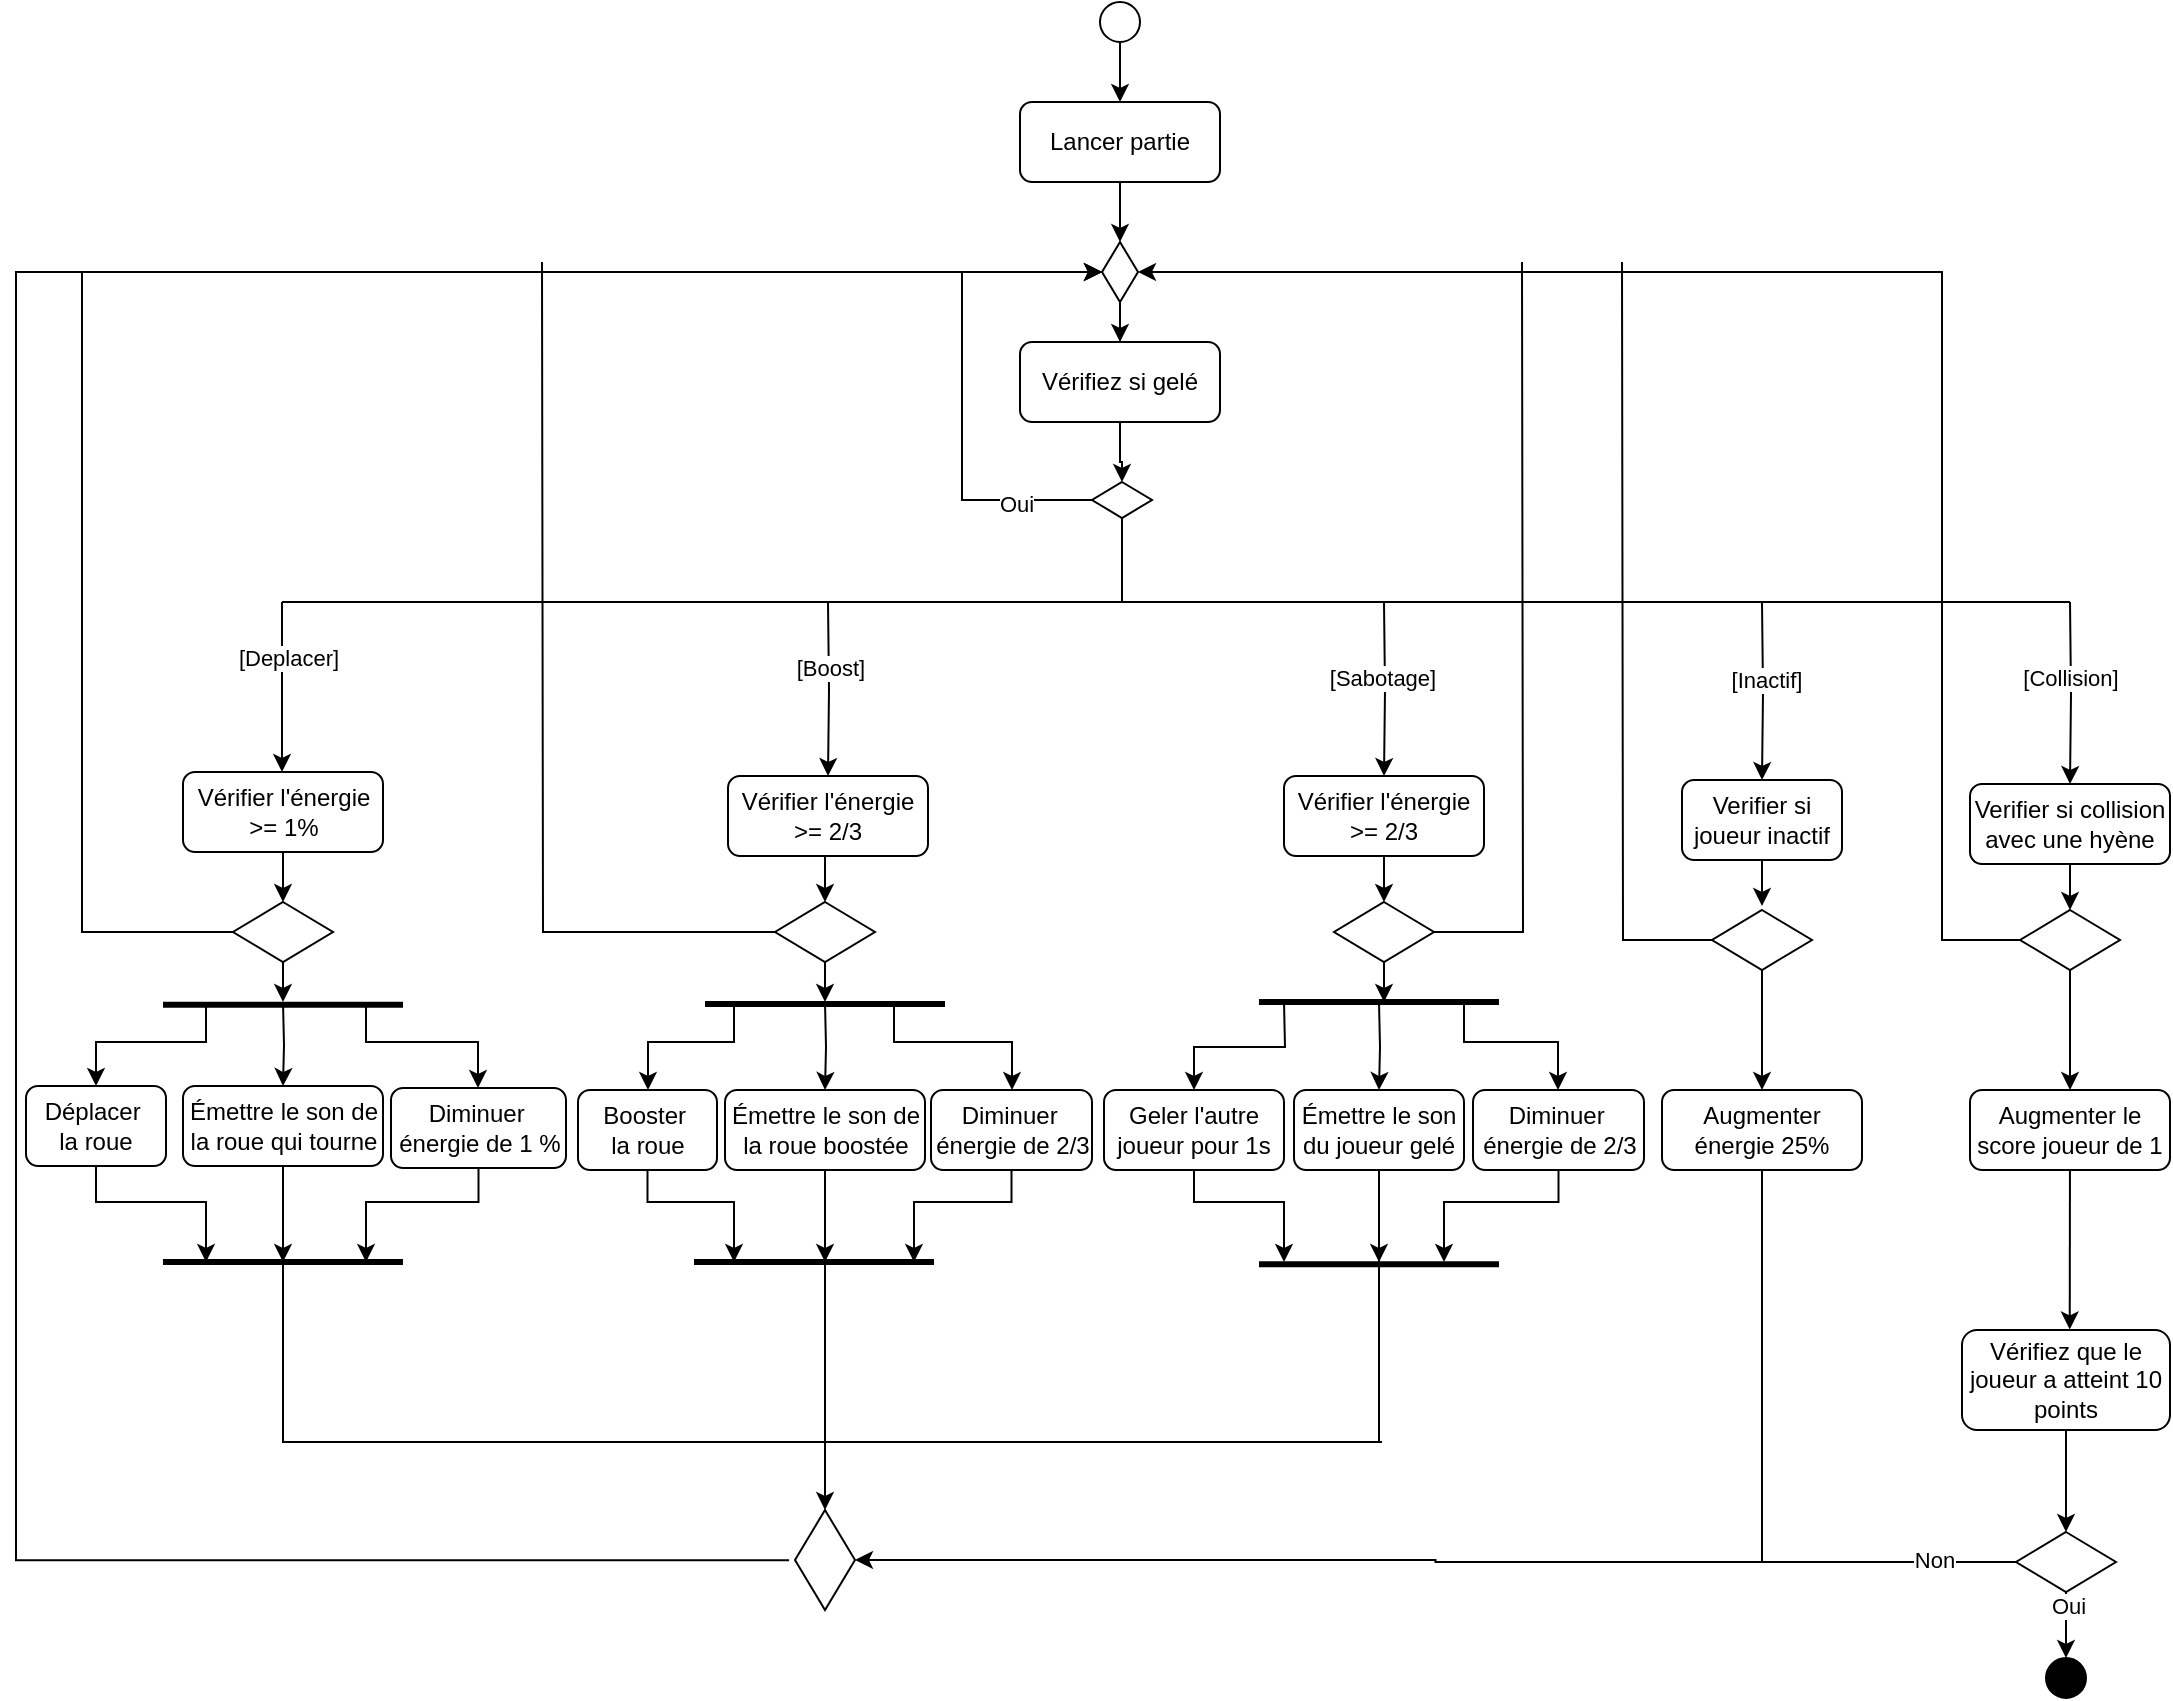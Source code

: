 <mxfile version="26.2.13">
  <diagram name="Page-1" id="c7-hRY8DfMiNaXvnUUdZ">
    <mxGraphModel dx="1589" dy="860" grid="1" gridSize="10" guides="1" tooltips="1" connect="1" arrows="1" fold="1" page="1" pageScale="1" pageWidth="1100" pageHeight="850" math="0" shadow="0">
      <root>
        <mxCell id="0" />
        <mxCell id="1" parent="0" />
        <mxCell id="Nvft40sG64JCW1DYEv6T-74" style="edgeStyle=orthogonalEdgeStyle;rounded=0;orthogonalLoop=1;jettySize=auto;html=1;entryX=0.5;entryY=0;entryDx=0;entryDy=0;" parent="1" source="i3L0F_zGx0VAiGbkec1p-2" target="i3L0F_zGx0VAiGbkec1p-9" edge="1">
          <mxGeometry relative="1" as="geometry" />
        </mxCell>
        <mxCell id="i3L0F_zGx0VAiGbkec1p-2" value="" style="ellipse;whiteSpace=wrap;html=1;aspect=fixed;" parent="1" vertex="1">
          <mxGeometry x="549" width="20" height="20" as="geometry" />
        </mxCell>
        <mxCell id="Nvft40sG64JCW1DYEv6T-75" style="edgeStyle=orthogonalEdgeStyle;rounded=0;orthogonalLoop=1;jettySize=auto;html=1;entryX=0.5;entryY=0;entryDx=0;entryDy=0;" parent="1" source="i3L0F_zGx0VAiGbkec1p-9" target="Nvft40sG64JCW1DYEv6T-73" edge="1">
          <mxGeometry relative="1" as="geometry" />
        </mxCell>
        <mxCell id="i3L0F_zGx0VAiGbkec1p-9" value="Lancer partie" style="rounded=1;whiteSpace=wrap;html=1;" parent="1" vertex="1">
          <mxGeometry x="509" y="50" width="100" height="40" as="geometry" />
        </mxCell>
        <mxCell id="Nvft40sG64JCW1DYEv6T-15" style="edgeStyle=orthogonalEdgeStyle;rounded=0;orthogonalLoop=1;jettySize=auto;html=1;entryX=0.5;entryY=0;entryDx=0;entryDy=0;" parent="1" source="i3L0F_zGx0VAiGbkec1p-17" target="Nvft40sG64JCW1DYEv6T-11" edge="1">
          <mxGeometry relative="1" as="geometry" />
        </mxCell>
        <mxCell id="Nvft40sG64JCW1DYEv6T-81" style="edgeStyle=orthogonalEdgeStyle;rounded=0;orthogonalLoop=1;jettySize=auto;html=1;" parent="1" target="i3L0F_zGx0VAiGbkec1p-17" edge="1">
          <mxGeometry relative="1" as="geometry">
            <mxPoint x="140" y="300" as="sourcePoint" />
          </mxGeometry>
        </mxCell>
        <mxCell id="Nvft40sG64JCW1DYEv6T-108" value="[Deplacer]" style="edgeLabel;html=1;align=center;verticalAlign=middle;resizable=0;points=[];" parent="Nvft40sG64JCW1DYEv6T-81" vertex="1" connectable="0">
          <mxGeometry x="-0.352" y="3" relative="1" as="geometry">
            <mxPoint as="offset" />
          </mxGeometry>
        </mxCell>
        <mxCell id="i3L0F_zGx0VAiGbkec1p-17" value="Vérifier l&#39;énergie &amp;gt;= 1%" style="rounded=1;whiteSpace=wrap;html=1;" parent="1" vertex="1">
          <mxGeometry x="90.5" y="385" width="100" height="40" as="geometry" />
        </mxCell>
        <mxCell id="Nvft40sG64JCW1DYEv6T-77" style="edgeStyle=orthogonalEdgeStyle;rounded=0;orthogonalLoop=1;jettySize=auto;html=1;entryX=0.5;entryY=0;entryDx=0;entryDy=0;" parent="1" source="i3L0F_zGx0VAiGbkec1p-18" target="Nvft40sG64JCW1DYEv6T-72" edge="1">
          <mxGeometry relative="1" as="geometry" />
        </mxCell>
        <mxCell id="i3L0F_zGx0VAiGbkec1p-18" value="Vérifiez si gelé" style="rounded=1;whiteSpace=wrap;html=1;" parent="1" vertex="1">
          <mxGeometry x="509" y="170" width="100" height="40" as="geometry" />
        </mxCell>
        <mxCell id="Nvft40sG64JCW1DYEv6T-17" style="edgeStyle=orthogonalEdgeStyle;rounded=0;orthogonalLoop=1;jettySize=auto;html=1;exitX=0.5;exitY=0;exitDx=0;exitDy=0;entryX=0.5;entryY=0;entryDx=0;entryDy=0;" parent="1" target="i3L0F_zGx0VAiGbkec1p-19" edge="1">
          <mxGeometry relative="1" as="geometry">
            <mxPoint x="102" y="500" as="sourcePoint" />
            <Array as="points">
              <mxPoint x="102" y="520" />
              <mxPoint x="47" y="520" />
            </Array>
          </mxGeometry>
        </mxCell>
        <mxCell id="Nvft40sG64JCW1DYEv6T-20" style="edgeStyle=orthogonalEdgeStyle;rounded=0;orthogonalLoop=1;jettySize=auto;html=1;" parent="1" source="i3L0F_zGx0VAiGbkec1p-19" edge="1">
          <mxGeometry relative="1" as="geometry">
            <mxPoint x="102" y="630" as="targetPoint" />
            <Array as="points">
              <mxPoint x="47" y="600" />
              <mxPoint x="102" y="600" />
            </Array>
          </mxGeometry>
        </mxCell>
        <mxCell id="i3L0F_zGx0VAiGbkec1p-19" value="Déplacer&amp;nbsp;&lt;div&gt;la roue&lt;/div&gt;" style="rounded=1;whiteSpace=wrap;html=1;" parent="1" vertex="1">
          <mxGeometry x="12" y="542" width="70" height="40" as="geometry" />
        </mxCell>
        <mxCell id="Nvft40sG64JCW1DYEv6T-18" style="edgeStyle=orthogonalEdgeStyle;rounded=0;orthogonalLoop=1;jettySize=auto;html=1;" parent="1" target="i3L0F_zGx0VAiGbkec1p-20" edge="1">
          <mxGeometry relative="1" as="geometry">
            <mxPoint x="140.5" y="500" as="sourcePoint" />
          </mxGeometry>
        </mxCell>
        <mxCell id="Nvft40sG64JCW1DYEv6T-21" style="edgeStyle=orthogonalEdgeStyle;rounded=0;orthogonalLoop=1;jettySize=auto;html=1;" parent="1" source="i3L0F_zGx0VAiGbkec1p-20" edge="1">
          <mxGeometry relative="1" as="geometry">
            <mxPoint x="140.5" y="630" as="targetPoint" />
          </mxGeometry>
        </mxCell>
        <mxCell id="Nvft40sG64JCW1DYEv6T-99" style="edgeStyle=orthogonalEdgeStyle;rounded=0;orthogonalLoop=1;jettySize=auto;html=1;endArrow=none;startFill=0;" parent="1" source="i3L0F_zGx0VAiGbkec1p-20" edge="1">
          <mxGeometry relative="1" as="geometry">
            <mxPoint x="140.5" y="720" as="targetPoint" />
          </mxGeometry>
        </mxCell>
        <mxCell id="i3L0F_zGx0VAiGbkec1p-20" value="Émettre le son de la roue qui tourne" style="rounded=1;whiteSpace=wrap;html=1;" parent="1" vertex="1">
          <mxGeometry x="90.5" y="542" width="100" height="40" as="geometry" />
        </mxCell>
        <mxCell id="Nvft40sG64JCW1DYEv6T-19" style="edgeStyle=orthogonalEdgeStyle;rounded=0;orthogonalLoop=1;jettySize=auto;html=1;" parent="1" target="i3L0F_zGx0VAiGbkec1p-22" edge="1">
          <mxGeometry relative="1" as="geometry">
            <mxPoint x="182" y="500" as="sourcePoint" />
            <Array as="points">
              <mxPoint x="182" y="520" />
              <mxPoint x="238" y="520" />
            </Array>
          </mxGeometry>
        </mxCell>
        <mxCell id="Nvft40sG64JCW1DYEv6T-22" style="edgeStyle=orthogonalEdgeStyle;rounded=0;orthogonalLoop=1;jettySize=auto;html=1;" parent="1" source="i3L0F_zGx0VAiGbkec1p-22" edge="1">
          <mxGeometry relative="1" as="geometry">
            <mxPoint x="182" y="630" as="targetPoint" />
            <Array as="points">
              <mxPoint x="238" y="600" />
              <mxPoint x="182" y="600" />
            </Array>
          </mxGeometry>
        </mxCell>
        <mxCell id="i3L0F_zGx0VAiGbkec1p-22" value="Diminuer&amp;nbsp;&lt;div&gt;énergie de 1 %&lt;/div&gt;" style="rounded=1;whiteSpace=wrap;html=1;" parent="1" vertex="1">
          <mxGeometry x="194.5" y="543" width="87.5" height="40" as="geometry" />
        </mxCell>
        <mxCell id="i3L0F_zGx0VAiGbkec1p-27" value="" style="endArrow=none;html=1;rounded=0;endSize=6;startSize=6;strokeWidth=3;" parent="1" edge="1">
          <mxGeometry width="50" height="50" relative="1" as="geometry">
            <mxPoint x="80.5" y="501.41" as="sourcePoint" />
            <mxPoint x="200.5" y="501.41" as="targetPoint" />
          </mxGeometry>
        </mxCell>
        <mxCell id="i3L0F_zGx0VAiGbkec1p-30" value="" style="endArrow=none;html=1;rounded=0;endSize=6;startSize=6;strokeWidth=3;" parent="1" edge="1">
          <mxGeometry width="50" height="50" relative="1" as="geometry">
            <mxPoint x="80.5" y="630" as="sourcePoint" />
            <mxPoint x="200.5" y="630" as="targetPoint" />
          </mxGeometry>
        </mxCell>
        <mxCell id="Nvft40sG64JCW1DYEv6T-37" style="edgeStyle=orthogonalEdgeStyle;rounded=0;orthogonalLoop=1;jettySize=auto;html=1;entryX=0.5;entryY=0;entryDx=0;entryDy=0;" parent="1" source="i3L0F_zGx0VAiGbkec1p-60" target="Nvft40sG64JCW1DYEv6T-36" edge="1">
          <mxGeometry relative="1" as="geometry">
            <Array as="points">
              <mxPoint x="411.5" y="440" />
              <mxPoint x="411.5" y="440" />
            </Array>
          </mxGeometry>
        </mxCell>
        <mxCell id="Nvft40sG64JCW1DYEv6T-82" style="edgeStyle=orthogonalEdgeStyle;rounded=0;orthogonalLoop=1;jettySize=auto;html=1;" parent="1" target="i3L0F_zGx0VAiGbkec1p-60" edge="1">
          <mxGeometry relative="1" as="geometry">
            <mxPoint x="413" y="300" as="sourcePoint" />
          </mxGeometry>
        </mxCell>
        <mxCell id="Nvft40sG64JCW1DYEv6T-109" value="[Boost]" style="edgeLabel;html=1;align=center;verticalAlign=middle;resizable=0;points=[];" parent="Nvft40sG64JCW1DYEv6T-82" vertex="1" connectable="0">
          <mxGeometry x="-0.263" relative="1" as="geometry">
            <mxPoint y="1" as="offset" />
          </mxGeometry>
        </mxCell>
        <mxCell id="i3L0F_zGx0VAiGbkec1p-60" value="Vérifier l&#39;énergie &amp;gt;= 2/3" style="rounded=1;whiteSpace=wrap;html=1;" parent="1" vertex="1">
          <mxGeometry x="363" y="387" width="100" height="40" as="geometry" />
        </mxCell>
        <mxCell id="Nvft40sG64JCW1DYEv6T-42" style="edgeStyle=orthogonalEdgeStyle;rounded=0;orthogonalLoop=1;jettySize=auto;html=1;" parent="1" target="i3L0F_zGx0VAiGbkec1p-62" edge="1">
          <mxGeometry relative="1" as="geometry">
            <mxPoint x="366" y="500" as="sourcePoint" />
            <Array as="points">
              <mxPoint x="366" y="520" />
              <mxPoint x="323" y="520" />
            </Array>
          </mxGeometry>
        </mxCell>
        <mxCell id="Nvft40sG64JCW1DYEv6T-44" style="edgeStyle=orthogonalEdgeStyle;rounded=0;orthogonalLoop=1;jettySize=auto;html=1;" parent="1" source="i3L0F_zGx0VAiGbkec1p-62" edge="1">
          <mxGeometry relative="1" as="geometry">
            <mxPoint x="366" y="630" as="targetPoint" />
            <Array as="points">
              <mxPoint x="323" y="600" />
              <mxPoint x="366" y="600" />
            </Array>
          </mxGeometry>
        </mxCell>
        <mxCell id="i3L0F_zGx0VAiGbkec1p-62" value="Booster&amp;nbsp;&lt;div&gt;la roue&lt;/div&gt;" style="rounded=1;whiteSpace=wrap;html=1;" parent="1" vertex="1">
          <mxGeometry x="288" y="544" width="69.5" height="40" as="geometry" />
        </mxCell>
        <mxCell id="Nvft40sG64JCW1DYEv6T-41" style="edgeStyle=orthogonalEdgeStyle;rounded=0;orthogonalLoop=1;jettySize=auto;html=1;" parent="1" target="i3L0F_zGx0VAiGbkec1p-64" edge="1">
          <mxGeometry relative="1" as="geometry">
            <mxPoint x="411.5" y="500" as="sourcePoint" />
          </mxGeometry>
        </mxCell>
        <mxCell id="Nvft40sG64JCW1DYEv6T-45" style="edgeStyle=orthogonalEdgeStyle;rounded=0;orthogonalLoop=1;jettySize=auto;html=1;" parent="1" source="i3L0F_zGx0VAiGbkec1p-64" edge="1">
          <mxGeometry relative="1" as="geometry">
            <mxPoint x="411.5" y="630" as="targetPoint" />
          </mxGeometry>
        </mxCell>
        <mxCell id="Nvft40sG64JCW1DYEv6T-98" style="edgeStyle=orthogonalEdgeStyle;rounded=0;orthogonalLoop=1;jettySize=auto;html=1;endArrow=none;startFill=0;" parent="1" source="i3L0F_zGx0VAiGbkec1p-64" edge="1">
          <mxGeometry relative="1" as="geometry">
            <mxPoint x="411.5" y="720" as="targetPoint" />
          </mxGeometry>
        </mxCell>
        <mxCell id="Nvft40sG64JCW1DYEv6T-104" style="edgeStyle=orthogonalEdgeStyle;rounded=0;orthogonalLoop=1;jettySize=auto;html=1;entryX=0.5;entryY=0;entryDx=0;entryDy=0;" parent="1" source="i3L0F_zGx0VAiGbkec1p-64" target="i3L0F_zGx0VAiGbkec1p-106" edge="1">
          <mxGeometry relative="1" as="geometry" />
        </mxCell>
        <mxCell id="i3L0F_zGx0VAiGbkec1p-64" value="Émettre le son de la roue boostée" style="rounded=1;whiteSpace=wrap;html=1;" parent="1" vertex="1">
          <mxGeometry x="361.5" y="544" width="100" height="40" as="geometry" />
        </mxCell>
        <mxCell id="Nvft40sG64JCW1DYEv6T-43" style="edgeStyle=orthogonalEdgeStyle;rounded=0;orthogonalLoop=1;jettySize=auto;html=1;" parent="1" target="i3L0F_zGx0VAiGbkec1p-66" edge="1">
          <mxGeometry relative="1" as="geometry">
            <mxPoint x="446.0" y="500" as="sourcePoint" />
            <Array as="points">
              <mxPoint x="446" y="520" />
              <mxPoint x="505" y="520" />
            </Array>
          </mxGeometry>
        </mxCell>
        <mxCell id="Nvft40sG64JCW1DYEv6T-46" style="edgeStyle=orthogonalEdgeStyle;rounded=0;orthogonalLoop=1;jettySize=auto;html=1;" parent="1" source="i3L0F_zGx0VAiGbkec1p-66" edge="1">
          <mxGeometry relative="1" as="geometry">
            <mxPoint x="456" y="630" as="targetPoint" />
            <Array as="points">
              <mxPoint x="505" y="600" />
              <mxPoint x="456" y="600" />
            </Array>
          </mxGeometry>
        </mxCell>
        <mxCell id="i3L0F_zGx0VAiGbkec1p-66" value="Diminuer&amp;nbsp;&lt;div&gt;énergie de 2/3&lt;/div&gt;" style="rounded=1;whiteSpace=wrap;html=1;" parent="1" vertex="1">
          <mxGeometry x="464.5" y="544" width="80.5" height="40" as="geometry" />
        </mxCell>
        <mxCell id="i3L0F_zGx0VAiGbkec1p-69" value="" style="endArrow=none;html=1;rounded=0;endSize=6;startSize=6;strokeWidth=3;" parent="1" edge="1">
          <mxGeometry width="50" height="50" relative="1" as="geometry">
            <mxPoint x="351.5" y="501" as="sourcePoint" />
            <mxPoint x="471.5" y="501" as="targetPoint" />
          </mxGeometry>
        </mxCell>
        <mxCell id="i3L0F_zGx0VAiGbkec1p-70" value="" style="endArrow=none;html=1;rounded=0;endSize=6;startSize=6;strokeWidth=3;" parent="1" edge="1">
          <mxGeometry width="50" height="50" relative="1" as="geometry">
            <mxPoint x="346" y="630" as="sourcePoint" />
            <mxPoint x="466" y="630" as="targetPoint" />
          </mxGeometry>
        </mxCell>
        <mxCell id="Nvft40sG64JCW1DYEv6T-50" style="edgeStyle=orthogonalEdgeStyle;rounded=0;orthogonalLoop=1;jettySize=auto;html=1;entryX=0.5;entryY=0;entryDx=0;entryDy=0;" parent="1" source="i3L0F_zGx0VAiGbkec1p-79" target="Nvft40sG64JCW1DYEv6T-13" edge="1">
          <mxGeometry relative="1" as="geometry" />
        </mxCell>
        <mxCell id="Nvft40sG64JCW1DYEv6T-83" style="edgeStyle=orthogonalEdgeStyle;rounded=0;orthogonalLoop=1;jettySize=auto;html=1;" parent="1" target="i3L0F_zGx0VAiGbkec1p-79" edge="1">
          <mxGeometry relative="1" as="geometry">
            <mxPoint x="691.0" y="300" as="sourcePoint" />
          </mxGeometry>
        </mxCell>
        <mxCell id="Nvft40sG64JCW1DYEv6T-110" value="[Sabotage]" style="edgeLabel;html=1;align=center;verticalAlign=middle;resizable=0;points=[];" parent="Nvft40sG64JCW1DYEv6T-83" vertex="1" connectable="0">
          <mxGeometry x="-0.13" y="-2" relative="1" as="geometry">
            <mxPoint as="offset" />
          </mxGeometry>
        </mxCell>
        <mxCell id="i3L0F_zGx0VAiGbkec1p-79" value="Vérifier l&#39;énergie &amp;gt;= 2/3" style="rounded=1;whiteSpace=wrap;html=1;" parent="1" vertex="1">
          <mxGeometry x="641" y="387" width="100" height="40" as="geometry" />
        </mxCell>
        <mxCell id="Nvft40sG64JCW1DYEv6T-52" style="edgeStyle=orthogonalEdgeStyle;rounded=0;orthogonalLoop=1;jettySize=auto;html=1;" parent="1" target="i3L0F_zGx0VAiGbkec1p-82" edge="1">
          <mxGeometry relative="1" as="geometry">
            <mxPoint x="641" y="500" as="sourcePoint" />
          </mxGeometry>
        </mxCell>
        <mxCell id="Nvft40sG64JCW1DYEv6T-55" style="edgeStyle=orthogonalEdgeStyle;rounded=0;orthogonalLoop=1;jettySize=auto;html=1;" parent="1" source="i3L0F_zGx0VAiGbkec1p-82" edge="1">
          <mxGeometry relative="1" as="geometry">
            <mxPoint x="641" y="630" as="targetPoint" />
            <Array as="points">
              <mxPoint x="596" y="600" />
              <mxPoint x="641" y="600" />
            </Array>
          </mxGeometry>
        </mxCell>
        <mxCell id="i3L0F_zGx0VAiGbkec1p-82" value="Geler l&#39;autre joueur pour 1s" style="rounded=1;whiteSpace=wrap;html=1;" parent="1" vertex="1">
          <mxGeometry x="551" y="544" width="90" height="40" as="geometry" />
        </mxCell>
        <mxCell id="Nvft40sG64JCW1DYEv6T-54" style="edgeStyle=orthogonalEdgeStyle;rounded=0;orthogonalLoop=1;jettySize=auto;html=1;" parent="1" target="i3L0F_zGx0VAiGbkec1p-85" edge="1">
          <mxGeometry relative="1" as="geometry">
            <mxPoint x="688.5" y="500" as="sourcePoint" />
          </mxGeometry>
        </mxCell>
        <mxCell id="Nvft40sG64JCW1DYEv6T-56" style="edgeStyle=orthogonalEdgeStyle;rounded=0;orthogonalLoop=1;jettySize=auto;html=1;" parent="1" source="i3L0F_zGx0VAiGbkec1p-85" edge="1">
          <mxGeometry relative="1" as="geometry">
            <mxPoint x="688.5" y="630" as="targetPoint" />
          </mxGeometry>
        </mxCell>
        <mxCell id="Nvft40sG64JCW1DYEv6T-97" style="edgeStyle=orthogonalEdgeStyle;rounded=0;orthogonalLoop=1;jettySize=auto;html=1;endArrow=none;startFill=0;" parent="1" source="i3L0F_zGx0VAiGbkec1p-85" edge="1">
          <mxGeometry relative="1" as="geometry">
            <mxPoint x="688.5" y="720" as="targetPoint" />
          </mxGeometry>
        </mxCell>
        <mxCell id="i3L0F_zGx0VAiGbkec1p-85" value="Émettre le son du joueur gelé" style="rounded=1;whiteSpace=wrap;html=1;" parent="1" vertex="1">
          <mxGeometry x="646" y="544" width="85" height="40" as="geometry" />
        </mxCell>
        <mxCell id="Nvft40sG64JCW1DYEv6T-53" style="edgeStyle=orthogonalEdgeStyle;rounded=0;orthogonalLoop=1;jettySize=auto;html=1;" parent="1" target="i3L0F_zGx0VAiGbkec1p-88" edge="1">
          <mxGeometry relative="1" as="geometry">
            <mxPoint x="731" y="500" as="sourcePoint" />
            <Array as="points">
              <mxPoint x="731" y="520" />
              <mxPoint x="778" y="520" />
            </Array>
          </mxGeometry>
        </mxCell>
        <mxCell id="Nvft40sG64JCW1DYEv6T-57" style="edgeStyle=orthogonalEdgeStyle;rounded=0;orthogonalLoop=1;jettySize=auto;html=1;" parent="1" source="i3L0F_zGx0VAiGbkec1p-88" edge="1">
          <mxGeometry relative="1" as="geometry">
            <mxPoint x="721" y="630" as="targetPoint" />
            <Array as="points">
              <mxPoint x="778" y="600" />
              <mxPoint x="721" y="600" />
            </Array>
          </mxGeometry>
        </mxCell>
        <mxCell id="i3L0F_zGx0VAiGbkec1p-88" value="Diminuer&amp;nbsp;&lt;div&gt;énergie de 2/3&lt;/div&gt;" style="rounded=1;whiteSpace=wrap;html=1;" parent="1" vertex="1">
          <mxGeometry x="735.5" y="544" width="85.5" height="40" as="geometry" />
        </mxCell>
        <mxCell id="i3L0F_zGx0VAiGbkec1p-91" value="" style="endArrow=none;html=1;rounded=0;endSize=6;startSize=6;strokeWidth=3;" parent="1" edge="1">
          <mxGeometry width="50" height="50" relative="1" as="geometry">
            <mxPoint x="628.5" y="500" as="sourcePoint" />
            <mxPoint x="748.5" y="500" as="targetPoint" />
          </mxGeometry>
        </mxCell>
        <mxCell id="i3L0F_zGx0VAiGbkec1p-92" value="" style="endArrow=none;html=1;rounded=0;endSize=6;startSize=6;strokeWidth=3;" parent="1" edge="1">
          <mxGeometry width="50" height="50" relative="1" as="geometry">
            <mxPoint x="628.5" y="631.18" as="sourcePoint" />
            <mxPoint x="748.5" y="631.18" as="targetPoint" />
          </mxGeometry>
        </mxCell>
        <mxCell id="Nvft40sG64JCW1DYEv6T-59" style="edgeStyle=orthogonalEdgeStyle;rounded=0;orthogonalLoop=1;jettySize=auto;html=1;entryX=0.5;entryY=0;entryDx=0;entryDy=0;" parent="1" source="i3L0F_zGx0VAiGbkec1p-96" target="i3L0F_zGx0VAiGbkec1p-101" edge="1">
          <mxGeometry relative="1" as="geometry" />
        </mxCell>
        <mxCell id="Nvft40sG64JCW1DYEv6T-85" style="edgeStyle=orthogonalEdgeStyle;rounded=0;orthogonalLoop=1;jettySize=auto;html=1;" parent="1" target="i3L0F_zGx0VAiGbkec1p-96" edge="1">
          <mxGeometry relative="1" as="geometry">
            <mxPoint x="1034" y="300" as="sourcePoint" />
          </mxGeometry>
        </mxCell>
        <mxCell id="Nvft40sG64JCW1DYEv6T-112" value="[Collision]" style="edgeLabel;html=1;align=center;verticalAlign=middle;resizable=0;points=[];" parent="Nvft40sG64JCW1DYEv6T-85" vertex="1" connectable="0">
          <mxGeometry x="-0.193" y="-1" relative="1" as="geometry">
            <mxPoint y="1" as="offset" />
          </mxGeometry>
        </mxCell>
        <mxCell id="i3L0F_zGx0VAiGbkec1p-96" value="Verifier si collision avec une hyène" style="rounded=1;whiteSpace=wrap;html=1;" parent="1" vertex="1">
          <mxGeometry x="984" y="391" width="100" height="40" as="geometry" />
        </mxCell>
        <mxCell id="i3L0F_zGx0VAiGbkec1p-98" value="Augmenter le score joueur de 1" style="rounded=1;whiteSpace=wrap;html=1;" parent="1" vertex="1">
          <mxGeometry x="984" y="544" width="100" height="40" as="geometry" />
        </mxCell>
        <mxCell id="Nvft40sG64JCW1DYEv6T-60" style="edgeStyle=orthogonalEdgeStyle;rounded=0;orthogonalLoop=1;jettySize=auto;html=1;entryX=0.5;entryY=0;entryDx=0;entryDy=0;" parent="1" source="i3L0F_zGx0VAiGbkec1p-101" edge="1" target="i3L0F_zGx0VAiGbkec1p-98">
          <mxGeometry relative="1" as="geometry">
            <mxPoint x="1034" y="514" as="targetPoint" />
          </mxGeometry>
        </mxCell>
        <mxCell id="Nvft40sG64JCW1DYEv6T-91" style="edgeStyle=orthogonalEdgeStyle;rounded=0;orthogonalLoop=1;jettySize=auto;html=1;entryX=1;entryY=0.5;entryDx=0;entryDy=0;" parent="1" source="i3L0F_zGx0VAiGbkec1p-101" target="Nvft40sG64JCW1DYEv6T-73" edge="1">
          <mxGeometry relative="1" as="geometry">
            <Array as="points">
              <mxPoint x="970" y="469" />
              <mxPoint x="970" y="135" />
            </Array>
          </mxGeometry>
        </mxCell>
        <mxCell id="i3L0F_zGx0VAiGbkec1p-101" value="" style="rhombus;whiteSpace=wrap;html=1;" parent="1" vertex="1">
          <mxGeometry x="1009" y="454" width="50" height="30" as="geometry" />
        </mxCell>
        <mxCell id="Nvft40sG64JCW1DYEv6T-105" style="edgeStyle=orthogonalEdgeStyle;rounded=0;orthogonalLoop=1;jettySize=auto;html=1;" parent="1" source="Nvft40sG64JCW1DYEv6T-1" target="i3L0F_zGx0VAiGbkec1p-106" edge="1">
          <mxGeometry relative="1" as="geometry" />
        </mxCell>
        <mxCell id="Nvft40sG64JCW1DYEv6T-107" value="Non" style="edgeLabel;html=1;align=center;verticalAlign=middle;resizable=0;points=[];" parent="Nvft40sG64JCW1DYEv6T-105" vertex="1" connectable="0">
          <mxGeometry x="-0.86" y="-1" relative="1" as="geometry">
            <mxPoint x="-1" as="offset" />
          </mxGeometry>
        </mxCell>
        <mxCell id="Nvft40sG64JCW1DYEv6T-106" style="edgeStyle=orthogonalEdgeStyle;rounded=0;orthogonalLoop=1;jettySize=auto;html=1;entryX=0;entryY=0.5;entryDx=0;entryDy=0;entryPerimeter=0;" parent="1" target="Nvft40sG64JCW1DYEv6T-73" edge="1">
          <mxGeometry relative="1" as="geometry">
            <mxPoint x="393.546" y="779.077" as="sourcePoint" />
            <mxPoint x="547" y="135" as="targetPoint" />
            <Array as="points">
              <mxPoint x="7" y="779" />
              <mxPoint x="7" y="135" />
            </Array>
          </mxGeometry>
        </mxCell>
        <mxCell id="i3L0F_zGx0VAiGbkec1p-106" value="" style="rhombus;whiteSpace=wrap;html=1;" parent="1" vertex="1">
          <mxGeometry x="396.5" y="754" width="30" height="50" as="geometry" />
        </mxCell>
        <mxCell id="Nvft40sG64JCW1DYEv6T-8" style="edgeStyle=orthogonalEdgeStyle;rounded=0;orthogonalLoop=1;jettySize=auto;html=1;entryX=0.5;entryY=0;entryDx=0;entryDy=0;" parent="1" source="Nvft40sG64JCW1DYEv6T-1" edge="1">
          <mxGeometry relative="1" as="geometry">
            <mxPoint x="1032" y="828" as="targetPoint" />
          </mxGeometry>
        </mxCell>
        <mxCell id="Nvft40sG64JCW1DYEv6T-10" value="Oui" style="edgeLabel;html=1;align=center;verticalAlign=middle;resizable=0;points=[];" parent="Nvft40sG64JCW1DYEv6T-8" vertex="1" connectable="0">
          <mxGeometry x="-0.503" y="1" relative="1" as="geometry">
            <mxPoint y="-2" as="offset" />
          </mxGeometry>
        </mxCell>
        <mxCell id="Nvft40sG64JCW1DYEv6T-1" value="" style="rhombus;whiteSpace=wrap;html=1;" parent="1" vertex="1">
          <mxGeometry x="1007" y="765" width="50" height="30" as="geometry" />
        </mxCell>
        <mxCell id="Nvft40sG64JCW1DYEv6T-5" style="edgeStyle=orthogonalEdgeStyle;rounded=0;orthogonalLoop=1;jettySize=auto;html=1;entryX=0.5;entryY=0;entryDx=0;entryDy=0;" parent="1" source="Nvft40sG64JCW1DYEv6T-3" target="Nvft40sG64JCW1DYEv6T-1" edge="1">
          <mxGeometry relative="1" as="geometry" />
        </mxCell>
        <mxCell id="Nvft40sG64JCW1DYEv6T-3" value="Vérifiez que le joueur a atteint 10 points" style="rounded=1;whiteSpace=wrap;html=1;" parent="1" vertex="1">
          <mxGeometry x="980" y="664" width="104" height="50" as="geometry" />
        </mxCell>
        <mxCell id="Nvft40sG64JCW1DYEv6T-7" value="" style="ellipse;whiteSpace=wrap;html=1;aspect=fixed;fillColor=#000000;" parent="1" vertex="1">
          <mxGeometry x="1022" y="828" width="20" height="20" as="geometry" />
        </mxCell>
        <mxCell id="Nvft40sG64JCW1DYEv6T-16" style="edgeStyle=orthogonalEdgeStyle;rounded=0;orthogonalLoop=1;jettySize=auto;html=1;" parent="1" source="Nvft40sG64JCW1DYEv6T-11" edge="1">
          <mxGeometry relative="1" as="geometry">
            <mxPoint x="140.5" y="500" as="targetPoint" />
          </mxGeometry>
        </mxCell>
        <mxCell id="Nvft40sG64JCW1DYEv6T-88" style="edgeStyle=orthogonalEdgeStyle;rounded=0;orthogonalLoop=1;jettySize=auto;html=1;entryX=0;entryY=0.5;entryDx=0;entryDy=0;" parent="1" source="Nvft40sG64JCW1DYEv6T-11" target="Nvft40sG64JCW1DYEv6T-73" edge="1">
          <mxGeometry relative="1" as="geometry">
            <Array as="points">
              <mxPoint x="40" y="465" />
              <mxPoint x="40" y="135" />
            </Array>
          </mxGeometry>
        </mxCell>
        <mxCell id="Nvft40sG64JCW1DYEv6T-11" value="" style="rhombus;whiteSpace=wrap;html=1;" parent="1" vertex="1">
          <mxGeometry x="115.5" y="450" width="50" height="30" as="geometry" />
        </mxCell>
        <mxCell id="Nvft40sG64JCW1DYEv6T-51" style="edgeStyle=orthogonalEdgeStyle;rounded=0;orthogonalLoop=1;jettySize=auto;html=1;" parent="1" source="Nvft40sG64JCW1DYEv6T-13" edge="1">
          <mxGeometry relative="1" as="geometry">
            <mxPoint x="691" y="500" as="targetPoint" />
          </mxGeometry>
        </mxCell>
        <mxCell id="Nvft40sG64JCW1DYEv6T-93" style="edgeStyle=orthogonalEdgeStyle;rounded=0;orthogonalLoop=1;jettySize=auto;html=1;endArrow=none;startFill=0;" parent="1" source="Nvft40sG64JCW1DYEv6T-13" edge="1">
          <mxGeometry relative="1" as="geometry">
            <mxPoint x="760" y="130" as="targetPoint" />
          </mxGeometry>
        </mxCell>
        <mxCell id="Nvft40sG64JCW1DYEv6T-13" value="" style="rhombus;whiteSpace=wrap;html=1;" parent="1" vertex="1">
          <mxGeometry x="666" y="450" width="50" height="30" as="geometry" />
        </mxCell>
        <mxCell id="Nvft40sG64JCW1DYEv6T-38" style="edgeStyle=orthogonalEdgeStyle;rounded=0;orthogonalLoop=1;jettySize=auto;html=1;" parent="1" source="Nvft40sG64JCW1DYEv6T-36" edge="1">
          <mxGeometry relative="1" as="geometry">
            <mxPoint x="411.5" y="500" as="targetPoint" />
          </mxGeometry>
        </mxCell>
        <mxCell id="Nvft40sG64JCW1DYEv6T-89" style="edgeStyle=orthogonalEdgeStyle;rounded=0;orthogonalLoop=1;jettySize=auto;html=1;endArrow=none;startFill=0;" parent="1" source="Nvft40sG64JCW1DYEv6T-36" edge="1">
          <mxGeometry relative="1" as="geometry">
            <mxPoint x="270" y="130" as="targetPoint" />
          </mxGeometry>
        </mxCell>
        <mxCell id="Nvft40sG64JCW1DYEv6T-36" value="" style="rhombus;whiteSpace=wrap;html=1;" parent="1" vertex="1">
          <mxGeometry x="386.5" y="450" width="50" height="30" as="geometry" />
        </mxCell>
        <mxCell id="Nvft40sG64JCW1DYEv6T-67" style="edgeStyle=orthogonalEdgeStyle;rounded=0;orthogonalLoop=1;jettySize=auto;html=1;" parent="1" source="Nvft40sG64JCW1DYEv6T-64" edge="1">
          <mxGeometry relative="1" as="geometry">
            <mxPoint x="880.0" y="452" as="targetPoint" />
          </mxGeometry>
        </mxCell>
        <mxCell id="Nvft40sG64JCW1DYEv6T-84" style="edgeStyle=orthogonalEdgeStyle;rounded=0;orthogonalLoop=1;jettySize=auto;html=1;" parent="1" target="Nvft40sG64JCW1DYEv6T-64" edge="1">
          <mxGeometry relative="1" as="geometry">
            <mxPoint x="880" y="300" as="sourcePoint" />
          </mxGeometry>
        </mxCell>
        <mxCell id="Nvft40sG64JCW1DYEv6T-111" value="[Inactif]" style="edgeLabel;html=1;align=center;verticalAlign=middle;resizable=0;points=[];" parent="Nvft40sG64JCW1DYEv6T-84" vertex="1" connectable="0">
          <mxGeometry x="-0.279" y="1" relative="1" as="geometry">
            <mxPoint y="6" as="offset" />
          </mxGeometry>
        </mxCell>
        <mxCell id="Nvft40sG64JCW1DYEv6T-64" value="Verifier si joueur inactif" style="rounded=1;whiteSpace=wrap;html=1;" parent="1" vertex="1">
          <mxGeometry x="840" y="389" width="80" height="40" as="geometry" />
        </mxCell>
        <mxCell id="Nvft40sG64JCW1DYEv6T-69" style="edgeStyle=orthogonalEdgeStyle;rounded=0;orthogonalLoop=1;jettySize=auto;html=1;" parent="1" source="Nvft40sG64JCW1DYEv6T-65" target="Nvft40sG64JCW1DYEv6T-68" edge="1">
          <mxGeometry relative="1" as="geometry" />
        </mxCell>
        <mxCell id="Nvft40sG64JCW1DYEv6T-92" style="edgeStyle=orthogonalEdgeStyle;rounded=0;orthogonalLoop=1;jettySize=auto;html=1;endArrow=none;startFill=0;" parent="1" source="Nvft40sG64JCW1DYEv6T-65" edge="1">
          <mxGeometry relative="1" as="geometry">
            <mxPoint x="810" y="130" as="targetPoint" />
          </mxGeometry>
        </mxCell>
        <mxCell id="Nvft40sG64JCW1DYEv6T-65" value="" style="rhombus;whiteSpace=wrap;html=1;" parent="1" vertex="1">
          <mxGeometry x="855" y="454" width="50" height="30" as="geometry" />
        </mxCell>
        <mxCell id="Nvft40sG64JCW1DYEv6T-113" style="edgeStyle=orthogonalEdgeStyle;rounded=0;orthogonalLoop=1;jettySize=auto;html=1;endArrow=none;startFill=0;" parent="1" source="Nvft40sG64JCW1DYEv6T-68" edge="1">
          <mxGeometry relative="1" as="geometry">
            <mxPoint x="880" y="780" as="targetPoint" />
          </mxGeometry>
        </mxCell>
        <mxCell id="Nvft40sG64JCW1DYEv6T-68" value="Augmenter énergie 25%" style="rounded=1;whiteSpace=wrap;html=1;" parent="1" vertex="1">
          <mxGeometry x="830" y="544" width="100" height="40" as="geometry" />
        </mxCell>
        <mxCell id="Nvft40sG64JCW1DYEv6T-78" style="edgeStyle=orthogonalEdgeStyle;rounded=0;orthogonalLoop=1;jettySize=auto;html=1;entryX=0;entryY=0.5;entryDx=0;entryDy=0;" parent="1" source="Nvft40sG64JCW1DYEv6T-72" target="Nvft40sG64JCW1DYEv6T-73" edge="1">
          <mxGeometry relative="1" as="geometry">
            <Array as="points">
              <mxPoint x="480" y="249" />
              <mxPoint x="480" y="135" />
            </Array>
          </mxGeometry>
        </mxCell>
        <mxCell id="Nvft40sG64JCW1DYEv6T-79" value="Oui" style="edgeLabel;html=1;align=center;verticalAlign=middle;resizable=0;points=[];" parent="Nvft40sG64JCW1DYEv6T-78" vertex="1" connectable="0">
          <mxGeometry x="-0.695" y="2" relative="1" as="geometry">
            <mxPoint as="offset" />
          </mxGeometry>
        </mxCell>
        <mxCell id="Nvft40sG64JCW1DYEv6T-87" style="edgeStyle=orthogonalEdgeStyle;rounded=0;orthogonalLoop=1;jettySize=auto;html=1;endArrow=none;startFill=0;" parent="1" source="Nvft40sG64JCW1DYEv6T-72" edge="1">
          <mxGeometry relative="1" as="geometry">
            <mxPoint x="560" y="300" as="targetPoint" />
          </mxGeometry>
        </mxCell>
        <mxCell id="Nvft40sG64JCW1DYEv6T-72" value="" style="rhombus;whiteSpace=wrap;html=1;" parent="1" vertex="1">
          <mxGeometry x="545" y="240" width="30" height="18" as="geometry" />
        </mxCell>
        <mxCell id="Nvft40sG64JCW1DYEv6T-76" style="edgeStyle=orthogonalEdgeStyle;rounded=0;orthogonalLoop=1;jettySize=auto;html=1;" parent="1" source="Nvft40sG64JCW1DYEv6T-73" target="i3L0F_zGx0VAiGbkec1p-18" edge="1">
          <mxGeometry relative="1" as="geometry" />
        </mxCell>
        <mxCell id="Nvft40sG64JCW1DYEv6T-73" value="" style="rhombus;whiteSpace=wrap;html=1;" parent="1" vertex="1">
          <mxGeometry x="550" y="120" width="18" height="30" as="geometry" />
        </mxCell>
        <mxCell id="Nvft40sG64JCW1DYEv6T-86" value="" style="endArrow=none;html=1;rounded=0;" parent="1" edge="1">
          <mxGeometry width="50" height="50" relative="1" as="geometry">
            <mxPoint x="140" y="300" as="sourcePoint" />
            <mxPoint x="1034" y="300" as="targetPoint" />
          </mxGeometry>
        </mxCell>
        <mxCell id="Nvft40sG64JCW1DYEv6T-96" value="" style="endArrow=none;html=1;rounded=0;" parent="1" edge="1">
          <mxGeometry width="50" height="50" relative="1" as="geometry">
            <mxPoint x="140" y="720" as="sourcePoint" />
            <mxPoint x="690" y="720" as="targetPoint" />
          </mxGeometry>
        </mxCell>
        <mxCell id="47a-JiRBqSoHcqD46Z8S-2" style="rounded=0;orthogonalLoop=1;jettySize=auto;html=1;entryX=0.518;entryY=-0.005;entryDx=0;entryDy=0;entryPerimeter=0;" edge="1" parent="1" source="i3L0F_zGx0VAiGbkec1p-98" target="Nvft40sG64JCW1DYEv6T-3">
          <mxGeometry relative="1" as="geometry" />
        </mxCell>
      </root>
    </mxGraphModel>
  </diagram>
</mxfile>
